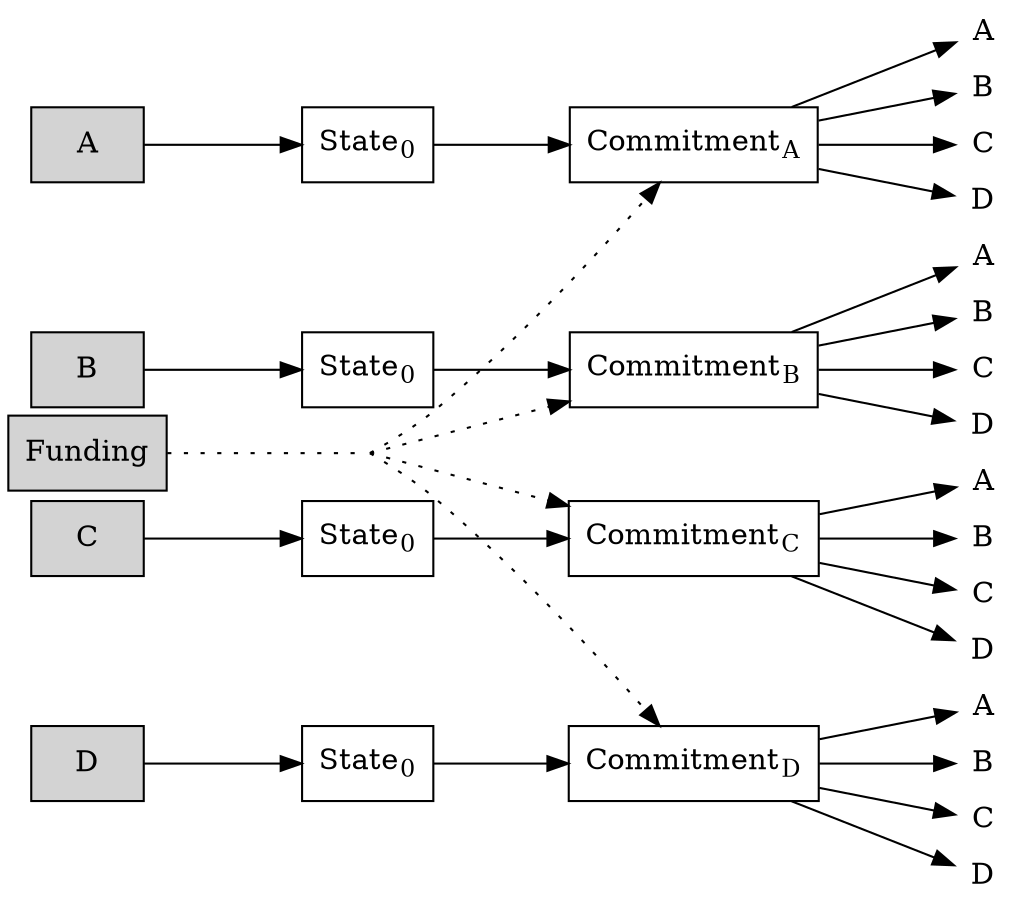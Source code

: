 digraph tunable {

rankdir=LR;
ranksep=0.9;
nodesep=0.05;
//splines=ortho;

node [ shape = "box" ];

Funding [ label = "Funding", style = filled ];
IndividualA [ label = "A", style = filled ];
IndividualB [ label = "B", style = filled ];
IndividualC [ label = "C", style = filled ];
IndividualD [ label = "D", style = filled ];

StateA [ label = <State<sub>0</sub>> ];
StateB [ label = <State<sub>0</sub>> ];
StateC [ label = <State<sub>0</sub>> ];
StateD [ label = <State<sub>0</sub>> ];

hidden_funding_spend [ shape = "none", label = "", width=0.001, height=0.001 ];

{
  node [ height = 0.5 ];
  CommitmentA [ label = <Commitment<sub>A</sub>> ];
  CommitmentB [ label = <Commitment<sub>B</sub>> ];
  CommitmentC [ label = <Commitment<sub>C</sub>> ];
  CommitmentD [ label = <Commitment<sub>D</sub>> ];
}

//Not confirmed
{
  node [ shape = none, width=0.001, height=0.001, label = "" ];
  OutputAtoA [ label = "A" ]; OutputAtoB [ label = "B" ]; OutputAtoC [ label = "C" ]; OutputAtoD [ label = "D" ];
  OutputBtoA [ label = "A" ]; OutputBtoB [ label = "B" ]; OutputBtoC [ label = "C" ]; OutputBtoD [ label = "D" ];
  OutputCtoA [ label = "A" ]; OutputCtoB [ label = "B" ]; OutputCtoC [ label = "C" ]; OutputCtoD [ label = "D" ];
  OutputDtoA [ label = "A" ]; OutputDtoB [ label = "B" ]; OutputDtoC [ label = "C" ]; OutputDtoD [ label = "D" ];
}

Funding -> hidden_funding_spend [ dir=none, style = "dotted" ];
hidden_funding_spend -> {CommitmentA, CommitmentB, CommitmentC, CommitmentD} [ style = "dotted" ];


IndividualA -> StateA -> CommitmentA;
IndividualB -> StateB -> CommitmentB;
IndividualC -> StateC -> CommitmentC;
IndividualD -> StateD -> CommitmentD;

{
  CommitmentA -> {OutputAtoA, OutputAtoB, OutputAtoC, OutputAtoD};
  CommitmentB -> {OutputBtoA, OutputBtoB, OutputBtoC, OutputBtoD};
  CommitmentC -> {OutputCtoA, OutputCtoB, OutputCtoC, OutputCtoD};
  CommitmentD -> {OutputDtoA, OutputDtoB, OutputDtoC, OutputDtoD};
}

}
